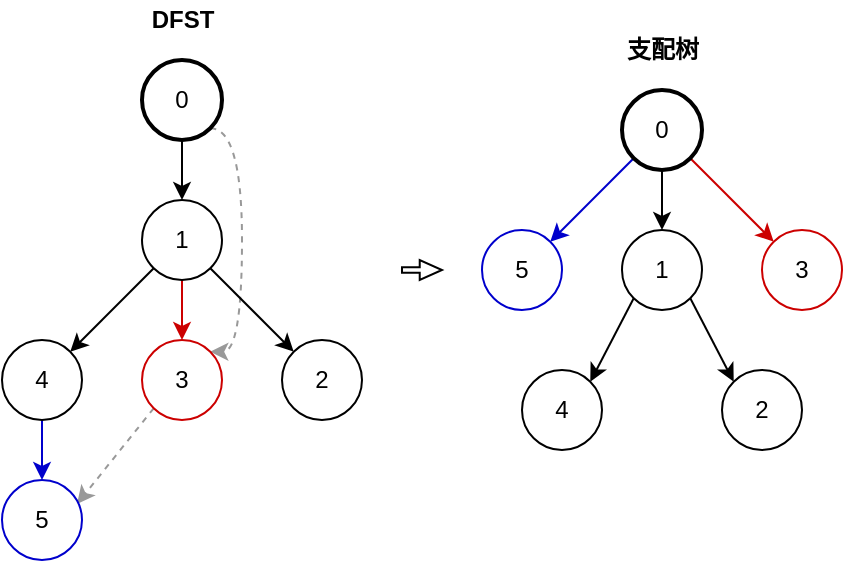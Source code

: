 <mxfile version="15.3.8" type="device"><diagram id="CvmIQuHhrS4HcuDUwNxs" name="Page-1"><mxGraphModel dx="441" dy="328" grid="1" gridSize="10" guides="1" tooltips="1" connect="1" arrows="1" fold="1" page="1" pageScale="1" pageWidth="850" pageHeight="1100" math="0" shadow="0"><root><mxCell id="0"/><mxCell id="1" parent="0"/><mxCell id="lxwdPTiiub9qQ2A7BOA1-8" style="edgeStyle=orthogonalEdgeStyle;rounded=0;orthogonalLoop=1;jettySize=auto;html=1;exitX=0.5;exitY=1;exitDx=0;exitDy=0;" parent="1" source="lxwdPTiiub9qQ2A7BOA1-3" target="lxwdPTiiub9qQ2A7BOA1-4" edge="1"><mxGeometry relative="1" as="geometry"/></mxCell><mxCell id="BFPKFkVbhKuaCrXlyg_G-3" style="edgeStyle=orthogonalEdgeStyle;curved=1;rounded=0;sketch=0;orthogonalLoop=1;jettySize=auto;html=1;exitX=1;exitY=1;exitDx=0;exitDy=0;entryX=1;entryY=0;entryDx=0;entryDy=0;shadow=0;strokeColor=#999999;dashed=1;" parent="1" source="lxwdPTiiub9qQ2A7BOA1-3" target="lxwdPTiiub9qQ2A7BOA1-6" edge="1"><mxGeometry relative="1" as="geometry"><Array as="points"><mxPoint x="280" y="344"/><mxPoint x="280" y="456"/></Array></mxGeometry></mxCell><mxCell id="lxwdPTiiub9qQ2A7BOA1-3" value="0" style="ellipse;whiteSpace=wrap;html=1;aspect=fixed;gradientColor=#ffffff;strokeWidth=2;" parent="1" vertex="1"><mxGeometry x="230" y="310" width="40" height="40" as="geometry"/></mxCell><mxCell id="lxwdPTiiub9qQ2A7BOA1-10" style="edgeStyle=orthogonalEdgeStyle;rounded=0;orthogonalLoop=1;jettySize=auto;html=1;exitX=0.5;exitY=1;exitDx=0;exitDy=0;strokeColor=#CC0000;" parent="1" source="lxwdPTiiub9qQ2A7BOA1-4" target="lxwdPTiiub9qQ2A7BOA1-6" edge="1"><mxGeometry relative="1" as="geometry"/></mxCell><mxCell id="lxwdPTiiub9qQ2A7BOA1-11" style="rounded=0;orthogonalLoop=1;jettySize=auto;html=1;exitX=0;exitY=1;exitDx=0;exitDy=0;entryX=1;entryY=0;entryDx=0;entryDy=0;" parent="1" source="lxwdPTiiub9qQ2A7BOA1-4" target="lxwdPTiiub9qQ2A7BOA1-5" edge="1"><mxGeometry relative="1" as="geometry"/></mxCell><mxCell id="lxwdPTiiub9qQ2A7BOA1-12" style="edgeStyle=none;rounded=0;orthogonalLoop=1;jettySize=auto;html=1;exitX=1;exitY=1;exitDx=0;exitDy=0;entryX=0;entryY=0;entryDx=0;entryDy=0;" parent="1" source="lxwdPTiiub9qQ2A7BOA1-4" target="lxwdPTiiub9qQ2A7BOA1-7" edge="1"><mxGeometry relative="1" as="geometry"/></mxCell><mxCell id="lxwdPTiiub9qQ2A7BOA1-4" value="1" style="ellipse;whiteSpace=wrap;html=1;aspect=fixed;" parent="1" vertex="1"><mxGeometry x="230" y="380" width="40" height="40" as="geometry"/></mxCell><mxCell id="lxwdPTiiub9qQ2A7BOA1-32" value="" style="edgeStyle=orthogonalEdgeStyle;curved=1;rounded=0;orthogonalLoop=1;jettySize=auto;html=1;strokeColor=#0000CC;" parent="1" source="lxwdPTiiub9qQ2A7BOA1-5" target="lxwdPTiiub9qQ2A7BOA1-31" edge="1"><mxGeometry relative="1" as="geometry"/></mxCell><mxCell id="lxwdPTiiub9qQ2A7BOA1-5" value="4" style="ellipse;whiteSpace=wrap;html=1;aspect=fixed;" parent="1" vertex="1"><mxGeometry x="160" y="450" width="40" height="40" as="geometry"/></mxCell><mxCell id="lxwdPTiiub9qQ2A7BOA1-33" style="rounded=0;orthogonalLoop=1;jettySize=auto;html=1;exitX=0;exitY=1;exitDx=0;exitDy=0;entryX=0.938;entryY=0.3;entryDx=0;entryDy=0;entryPerimeter=0;dashed=1;strokeColor=#999999;" parent="1" source="lxwdPTiiub9qQ2A7BOA1-6" target="lxwdPTiiub9qQ2A7BOA1-31" edge="1"><mxGeometry relative="1" as="geometry"/></mxCell><mxCell id="lxwdPTiiub9qQ2A7BOA1-6" value="3" style="ellipse;whiteSpace=wrap;html=1;aspect=fixed;strokeColor=#CC0000;" parent="1" vertex="1"><mxGeometry x="230" y="450" width="40" height="40" as="geometry"/></mxCell><mxCell id="lxwdPTiiub9qQ2A7BOA1-7" value="2" style="ellipse;whiteSpace=wrap;html=1;aspect=fixed;" parent="1" vertex="1"><mxGeometry x="300" y="450" width="40" height="40" as="geometry"/></mxCell><mxCell id="lxwdPTiiub9qQ2A7BOA1-31" value="5" style="ellipse;whiteSpace=wrap;html=1;aspect=fixed;strokeColor=#0000CC;" parent="1" vertex="1"><mxGeometry x="160" y="520" width="40" height="40" as="geometry"/></mxCell><mxCell id="BFPKFkVbhKuaCrXlyg_G-4" value="&lt;b&gt;DFST&lt;/b&gt;" style="text;html=1;align=center;verticalAlign=middle;resizable=0;points=[];autosize=1;strokeColor=none;fillColor=none;" parent="1" vertex="1"><mxGeometry x="225" y="280" width="50" height="20" as="geometry"/></mxCell><mxCell id="6-UecGrg1jbpERz2JnVY-1" value="" style="html=1;shadow=0;dashed=0;align=center;verticalAlign=middle;shape=mxgraph.arrows2.arrow;dy=0.73;dx=11.14;notch=0;fontColor=#000000;strokeColor=default;fillColor=none;" parent="1" vertex="1"><mxGeometry x="360" y="410" width="20" height="10" as="geometry"/></mxCell><mxCell id="6-UecGrg1jbpERz2JnVY-4" style="edgeStyle=orthogonalEdgeStyle;rounded=0;orthogonalLoop=1;jettySize=auto;html=1;exitX=0.5;exitY=1;exitDx=0;exitDy=0;" parent="1" source="6-UecGrg1jbpERz2JnVY-6" target="6-UecGrg1jbpERz2JnVY-10" edge="1"><mxGeometry relative="1" as="geometry"/></mxCell><mxCell id="6-UecGrg1jbpERz2JnVY-18" style="rounded=0;orthogonalLoop=1;jettySize=auto;html=1;exitX=0;exitY=1;exitDx=0;exitDy=0;entryX=1;entryY=0;entryDx=0;entryDy=0;strokeColor=#0000CC;" parent="1" source="6-UecGrg1jbpERz2JnVY-6" target="6-UecGrg1jbpERz2JnVY-16" edge="1"><mxGeometry relative="1" as="geometry"/></mxCell><mxCell id="6-UecGrg1jbpERz2JnVY-20" style="edgeStyle=none;rounded=0;orthogonalLoop=1;jettySize=auto;html=1;exitX=1;exitY=1;exitDx=0;exitDy=0;strokeColor=#CC0000;" parent="1" source="6-UecGrg1jbpERz2JnVY-6" target="6-UecGrg1jbpERz2JnVY-14" edge="1"><mxGeometry relative="1" as="geometry"/></mxCell><mxCell id="6-UecGrg1jbpERz2JnVY-6" value="0" style="ellipse;whiteSpace=wrap;html=1;aspect=fixed;gradientColor=#ffffff;strokeWidth=2;" parent="1" vertex="1"><mxGeometry x="470" y="325" width="40" height="40" as="geometry"/></mxCell><mxCell id="6-UecGrg1jbpERz2JnVY-8" style="rounded=0;orthogonalLoop=1;jettySize=auto;html=1;exitX=0;exitY=1;exitDx=0;exitDy=0;entryX=1;entryY=0;entryDx=0;entryDy=0;" parent="1" source="6-UecGrg1jbpERz2JnVY-10" target="6-UecGrg1jbpERz2JnVY-12" edge="1"><mxGeometry relative="1" as="geometry"/></mxCell><mxCell id="6-UecGrg1jbpERz2JnVY-9" style="edgeStyle=none;rounded=0;orthogonalLoop=1;jettySize=auto;html=1;exitX=1;exitY=1;exitDx=0;exitDy=0;entryX=0;entryY=0;entryDx=0;entryDy=0;" parent="1" source="6-UecGrg1jbpERz2JnVY-10" target="6-UecGrg1jbpERz2JnVY-15" edge="1"><mxGeometry relative="1" as="geometry"/></mxCell><mxCell id="6-UecGrg1jbpERz2JnVY-10" value="1" style="ellipse;whiteSpace=wrap;html=1;aspect=fixed;" parent="1" vertex="1"><mxGeometry x="470" y="395" width="40" height="40" as="geometry"/></mxCell><mxCell id="6-UecGrg1jbpERz2JnVY-12" value="4" style="ellipse;whiteSpace=wrap;html=1;aspect=fixed;" parent="1" vertex="1"><mxGeometry x="420" y="465" width="40" height="40" as="geometry"/></mxCell><mxCell id="6-UecGrg1jbpERz2JnVY-14" value="3" style="ellipse;whiteSpace=wrap;html=1;aspect=fixed;strokeColor=#CC0000;" parent="1" vertex="1"><mxGeometry x="540" y="395" width="40" height="40" as="geometry"/></mxCell><mxCell id="6-UecGrg1jbpERz2JnVY-15" value="2" style="ellipse;whiteSpace=wrap;html=1;aspect=fixed;" parent="1" vertex="1"><mxGeometry x="520" y="465" width="40" height="40" as="geometry"/></mxCell><mxCell id="6-UecGrg1jbpERz2JnVY-16" value="5" style="ellipse;whiteSpace=wrap;html=1;aspect=fixed;strokeColor=#0000CC;" parent="1" vertex="1"><mxGeometry x="400" y="395" width="40" height="40" as="geometry"/></mxCell><mxCell id="6-UecGrg1jbpERz2JnVY-17" value="&lt;b&gt;支配树&lt;/b&gt;" style="text;html=1;align=center;verticalAlign=middle;resizable=0;points=[];autosize=1;strokeColor=none;fillColor=none;" parent="1" vertex="1"><mxGeometry x="465" y="295" width="50" height="20" as="geometry"/></mxCell><mxCell id="M9sgzBjOn0dc6UobEgIL-1" value="" style="shape=image;html=1;verticalAlign=top;verticalLabelPosition=bottom;labelBackgroundColor=#ffffff;imageAspect=0;aspect=fixed;image=https://cdn3.iconfinder.com/data/icons/internet-relative/200/Cut-128.png;rotation=45;" parent="1" vertex="1"><mxGeometry x="168" y="490.41" width="12" height="12" as="geometry"/></mxCell><mxCell id="aam7XCjw8pT12b1E2Lb7-1" value="" style="shape=image;html=1;verticalAlign=top;verticalLabelPosition=bottom;labelBackgroundColor=#ffffff;imageAspect=0;aspect=fixed;image=https://cdn3.iconfinder.com/data/icons/internet-relative/200/Cut-128.png;rotation=45;" vertex="1" parent="1"><mxGeometry x="236" y="421" width="12" height="12" as="geometry"/></mxCell></root></mxGraphModel></diagram></mxfile>